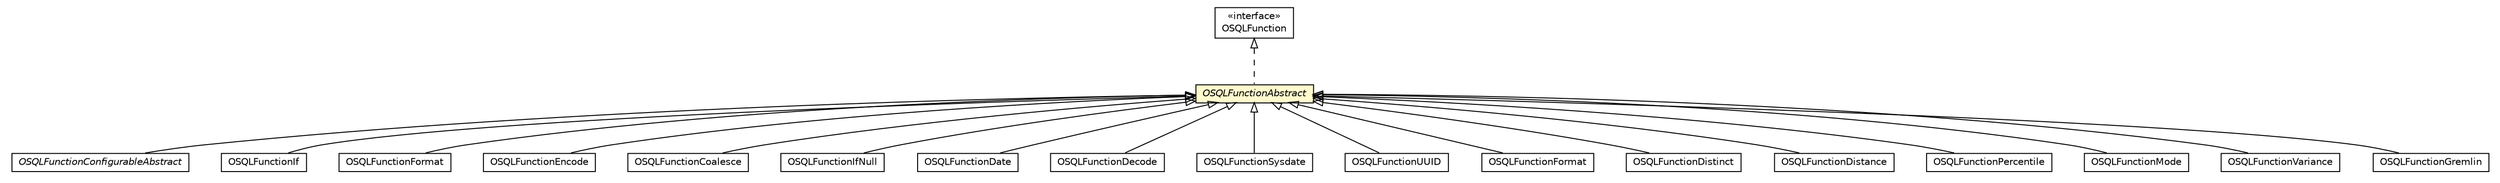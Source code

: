 #!/usr/local/bin/dot
#
# Class diagram 
# Generated by UMLGraph version R5_6-24-gf6e263 (http://www.umlgraph.org/)
#

digraph G {
	edge [fontname="Helvetica",fontsize=10,labelfontname="Helvetica",labelfontsize=10];
	node [fontname="Helvetica",fontsize=10,shape=plaintext];
	nodesep=0.25;
	ranksep=0.5;
	// com.orientechnologies.orient.core.sql.functions.OSQLFunctionAbstract
	c3297043 [label=<<table title="com.orientechnologies.orient.core.sql.functions.OSQLFunctionAbstract" border="0" cellborder="1" cellspacing="0" cellpadding="2" port="p" bgcolor="lemonChiffon" href="./OSQLFunctionAbstract.html">
		<tr><td><table border="0" cellspacing="0" cellpadding="1">
<tr><td align="center" balign="center"><font face="Helvetica-Oblique"> OSQLFunctionAbstract </font></td></tr>
		</table></td></tr>
		</table>>, URL="./OSQLFunctionAbstract.html", fontname="Helvetica", fontcolor="black", fontsize=10.0];
	// com.orientechnologies.orient.core.sql.functions.OSQLFunctionConfigurableAbstract
	c3297046 [label=<<table title="com.orientechnologies.orient.core.sql.functions.OSQLFunctionConfigurableAbstract" border="0" cellborder="1" cellspacing="0" cellpadding="2" port="p" href="./OSQLFunctionConfigurableAbstract.html">
		<tr><td><table border="0" cellspacing="0" cellpadding="1">
<tr><td align="center" balign="center"><font face="Helvetica-Oblique"> OSQLFunctionConfigurableAbstract </font></td></tr>
		</table></td></tr>
		</table>>, URL="./OSQLFunctionConfigurableAbstract.html", fontname="Helvetica", fontcolor="black", fontsize=10.0];
	// com.orientechnologies.orient.core.sql.functions.OSQLFunction
	c3297050 [label=<<table title="com.orientechnologies.orient.core.sql.functions.OSQLFunction" border="0" cellborder="1" cellspacing="0" cellpadding="2" port="p" href="./OSQLFunction.html">
		<tr><td><table border="0" cellspacing="0" cellpadding="1">
<tr><td align="center" balign="center"> &#171;interface&#187; </td></tr>
<tr><td align="center" balign="center"> OSQLFunction </td></tr>
		</table></td></tr>
		</table>>, URL="./OSQLFunction.html", fontname="Helvetica", fontcolor="black", fontsize=10.0];
	// com.orientechnologies.orient.core.sql.functions.misc.OSQLFunctionIf
	c3297051 [label=<<table title="com.orientechnologies.orient.core.sql.functions.misc.OSQLFunctionIf" border="0" cellborder="1" cellspacing="0" cellpadding="2" port="p" href="./misc/OSQLFunctionIf.html">
		<tr><td><table border="0" cellspacing="0" cellpadding="1">
<tr><td align="center" balign="center"> OSQLFunctionIf </td></tr>
		</table></td></tr>
		</table>>, URL="./misc/OSQLFunctionIf.html", fontname="Helvetica", fontcolor="black", fontsize=10.0];
	// com.orientechnologies.orient.core.sql.functions.misc.OSQLFunctionFormat
	c3297054 [label=<<table title="com.orientechnologies.orient.core.sql.functions.misc.OSQLFunctionFormat" border="0" cellborder="1" cellspacing="0" cellpadding="2" port="p" href="./misc/OSQLFunctionFormat.html">
		<tr><td><table border="0" cellspacing="0" cellpadding="1">
<tr><td align="center" balign="center"> OSQLFunctionFormat </td></tr>
		</table></td></tr>
		</table>>, URL="./misc/OSQLFunctionFormat.html", fontname="Helvetica", fontcolor="black", fontsize=10.0];
	// com.orientechnologies.orient.core.sql.functions.misc.OSQLFunctionEncode
	c3297055 [label=<<table title="com.orientechnologies.orient.core.sql.functions.misc.OSQLFunctionEncode" border="0" cellborder="1" cellspacing="0" cellpadding="2" port="p" href="./misc/OSQLFunctionEncode.html">
		<tr><td><table border="0" cellspacing="0" cellpadding="1">
<tr><td align="center" balign="center"> OSQLFunctionEncode </td></tr>
		</table></td></tr>
		</table>>, URL="./misc/OSQLFunctionEncode.html", fontname="Helvetica", fontcolor="black", fontsize=10.0];
	// com.orientechnologies.orient.core.sql.functions.misc.OSQLFunctionCoalesce
	c3297056 [label=<<table title="com.orientechnologies.orient.core.sql.functions.misc.OSQLFunctionCoalesce" border="0" cellborder="1" cellspacing="0" cellpadding="2" port="p" href="./misc/OSQLFunctionCoalesce.html">
		<tr><td><table border="0" cellspacing="0" cellpadding="1">
<tr><td align="center" balign="center"> OSQLFunctionCoalesce </td></tr>
		</table></td></tr>
		</table>>, URL="./misc/OSQLFunctionCoalesce.html", fontname="Helvetica", fontcolor="black", fontsize=10.0];
	// com.orientechnologies.orient.core.sql.functions.misc.OSQLFunctionIfNull
	c3297057 [label=<<table title="com.orientechnologies.orient.core.sql.functions.misc.OSQLFunctionIfNull" border="0" cellborder="1" cellspacing="0" cellpadding="2" port="p" href="./misc/OSQLFunctionIfNull.html">
		<tr><td><table border="0" cellspacing="0" cellpadding="1">
<tr><td align="center" balign="center"> OSQLFunctionIfNull </td></tr>
		</table></td></tr>
		</table>>, URL="./misc/OSQLFunctionIfNull.html", fontname="Helvetica", fontcolor="black", fontsize=10.0];
	// com.orientechnologies.orient.core.sql.functions.misc.OSQLFunctionDate
	c3297058 [label=<<table title="com.orientechnologies.orient.core.sql.functions.misc.OSQLFunctionDate" border="0" cellborder="1" cellspacing="0" cellpadding="2" port="p" href="./misc/OSQLFunctionDate.html">
		<tr><td><table border="0" cellspacing="0" cellpadding="1">
<tr><td align="center" balign="center"> OSQLFunctionDate </td></tr>
		</table></td></tr>
		</table>>, URL="./misc/OSQLFunctionDate.html", fontname="Helvetica", fontcolor="black", fontsize=10.0];
	// com.orientechnologies.orient.core.sql.functions.misc.OSQLFunctionDecode
	c3297060 [label=<<table title="com.orientechnologies.orient.core.sql.functions.misc.OSQLFunctionDecode" border="0" cellborder="1" cellspacing="0" cellpadding="2" port="p" href="./misc/OSQLFunctionDecode.html">
		<tr><td><table border="0" cellspacing="0" cellpadding="1">
<tr><td align="center" balign="center"> OSQLFunctionDecode </td></tr>
		</table></td></tr>
		</table>>, URL="./misc/OSQLFunctionDecode.html", fontname="Helvetica", fontcolor="black", fontsize=10.0];
	// com.orientechnologies.orient.core.sql.functions.misc.OSQLFunctionSysdate
	c3297061 [label=<<table title="com.orientechnologies.orient.core.sql.functions.misc.OSQLFunctionSysdate" border="0" cellborder="1" cellspacing="0" cellpadding="2" port="p" href="./misc/OSQLFunctionSysdate.html">
		<tr><td><table border="0" cellspacing="0" cellpadding="1">
<tr><td align="center" balign="center"> OSQLFunctionSysdate </td></tr>
		</table></td></tr>
		</table>>, URL="./misc/OSQLFunctionSysdate.html", fontname="Helvetica", fontcolor="black", fontsize=10.0];
	// com.orientechnologies.orient.core.sql.functions.misc.OSQLFunctionUUID
	c3297062 [label=<<table title="com.orientechnologies.orient.core.sql.functions.misc.OSQLFunctionUUID" border="0" cellborder="1" cellspacing="0" cellpadding="2" port="p" href="./misc/OSQLFunctionUUID.html">
		<tr><td><table border="0" cellspacing="0" cellpadding="1">
<tr><td align="center" balign="center"> OSQLFunctionUUID </td></tr>
		</table></td></tr>
		</table>>, URL="./misc/OSQLFunctionUUID.html", fontname="Helvetica", fontcolor="black", fontsize=10.0];
	// com.orientechnologies.orient.core.sql.functions.text.OSQLFunctionFormat
	c3297067 [label=<<table title="com.orientechnologies.orient.core.sql.functions.text.OSQLFunctionFormat" border="0" cellborder="1" cellspacing="0" cellpadding="2" port="p" href="./text/OSQLFunctionFormat.html">
		<tr><td><table border="0" cellspacing="0" cellpadding="1">
<tr><td align="center" balign="center"> OSQLFunctionFormat </td></tr>
		</table></td></tr>
		</table>>, URL="./text/OSQLFunctionFormat.html", fontname="Helvetica", fontcolor="black", fontsize=10.0];
	// com.orientechnologies.orient.core.sql.functions.coll.OSQLFunctionDistinct
	c3297087 [label=<<table title="com.orientechnologies.orient.core.sql.functions.coll.OSQLFunctionDistinct" border="0" cellborder="1" cellspacing="0" cellpadding="2" port="p" href="./coll/OSQLFunctionDistinct.html">
		<tr><td><table border="0" cellspacing="0" cellpadding="1">
<tr><td align="center" balign="center"> OSQLFunctionDistinct </td></tr>
		</table></td></tr>
		</table>>, URL="./coll/OSQLFunctionDistinct.html", fontname="Helvetica", fontcolor="black", fontsize=10.0];
	// com.orientechnologies.orient.core.sql.functions.geo.OSQLFunctionDistance
	c3297101 [label=<<table title="com.orientechnologies.orient.core.sql.functions.geo.OSQLFunctionDistance" border="0" cellborder="1" cellspacing="0" cellpadding="2" port="p" href="./geo/OSQLFunctionDistance.html">
		<tr><td><table border="0" cellspacing="0" cellpadding="1">
<tr><td align="center" balign="center"> OSQLFunctionDistance </td></tr>
		</table></td></tr>
		</table>>, URL="./geo/OSQLFunctionDistance.html", fontname="Helvetica", fontcolor="black", fontsize=10.0];
	// com.orientechnologies.orient.core.sql.functions.stat.OSQLFunctionPercentile
	c3297102 [label=<<table title="com.orientechnologies.orient.core.sql.functions.stat.OSQLFunctionPercentile" border="0" cellborder="1" cellspacing="0" cellpadding="2" port="p" href="./stat/OSQLFunctionPercentile.html">
		<tr><td><table border="0" cellspacing="0" cellpadding="1">
<tr><td align="center" balign="center"> OSQLFunctionPercentile </td></tr>
		</table></td></tr>
		</table>>, URL="./stat/OSQLFunctionPercentile.html", fontname="Helvetica", fontcolor="black", fontsize=10.0];
	// com.orientechnologies.orient.core.sql.functions.stat.OSQLFunctionMode
	c3297105 [label=<<table title="com.orientechnologies.orient.core.sql.functions.stat.OSQLFunctionMode" border="0" cellborder="1" cellspacing="0" cellpadding="2" port="p" href="./stat/OSQLFunctionMode.html">
		<tr><td><table border="0" cellspacing="0" cellpadding="1">
<tr><td align="center" balign="center"> OSQLFunctionMode </td></tr>
		</table></td></tr>
		</table>>, URL="./stat/OSQLFunctionMode.html", fontname="Helvetica", fontcolor="black", fontsize=10.0];
	// com.orientechnologies.orient.core.sql.functions.stat.OSQLFunctionVariance
	c3297106 [label=<<table title="com.orientechnologies.orient.core.sql.functions.stat.OSQLFunctionVariance" border="0" cellborder="1" cellspacing="0" cellpadding="2" port="p" href="./stat/OSQLFunctionVariance.html">
		<tr><td><table border="0" cellspacing="0" cellpadding="1">
<tr><td align="center" balign="center"> OSQLFunctionVariance </td></tr>
		</table></td></tr>
		</table>>, URL="./stat/OSQLFunctionVariance.html", fontname="Helvetica", fontcolor="black", fontsize=10.0];
	// com.orientechnologies.orient.graph.sql.functions.OSQLFunctionGremlin
	c3298018 [label=<<table title="com.orientechnologies.orient.graph.sql.functions.OSQLFunctionGremlin" border="0" cellborder="1" cellspacing="0" cellpadding="2" port="p" href="../../../graph/sql/functions/OSQLFunctionGremlin.html">
		<tr><td><table border="0" cellspacing="0" cellpadding="1">
<tr><td align="center" balign="center"> OSQLFunctionGremlin </td></tr>
		</table></td></tr>
		</table>>, URL="../../../graph/sql/functions/OSQLFunctionGremlin.html", fontname="Helvetica", fontcolor="black", fontsize=10.0];
	//com.orientechnologies.orient.core.sql.functions.OSQLFunctionAbstract implements com.orientechnologies.orient.core.sql.functions.OSQLFunction
	c3297050:p -> c3297043:p [dir=back,arrowtail=empty,style=dashed];
	//com.orientechnologies.orient.core.sql.functions.OSQLFunctionConfigurableAbstract extends com.orientechnologies.orient.core.sql.functions.OSQLFunctionAbstract
	c3297043:p -> c3297046:p [dir=back,arrowtail=empty];
	//com.orientechnologies.orient.core.sql.functions.misc.OSQLFunctionIf extends com.orientechnologies.orient.core.sql.functions.OSQLFunctionAbstract
	c3297043:p -> c3297051:p [dir=back,arrowtail=empty];
	//com.orientechnologies.orient.core.sql.functions.misc.OSQLFunctionFormat extends com.orientechnologies.orient.core.sql.functions.OSQLFunctionAbstract
	c3297043:p -> c3297054:p [dir=back,arrowtail=empty];
	//com.orientechnologies.orient.core.sql.functions.misc.OSQLFunctionEncode extends com.orientechnologies.orient.core.sql.functions.OSQLFunctionAbstract
	c3297043:p -> c3297055:p [dir=back,arrowtail=empty];
	//com.orientechnologies.orient.core.sql.functions.misc.OSQLFunctionCoalesce extends com.orientechnologies.orient.core.sql.functions.OSQLFunctionAbstract
	c3297043:p -> c3297056:p [dir=back,arrowtail=empty];
	//com.orientechnologies.orient.core.sql.functions.misc.OSQLFunctionIfNull extends com.orientechnologies.orient.core.sql.functions.OSQLFunctionAbstract
	c3297043:p -> c3297057:p [dir=back,arrowtail=empty];
	//com.orientechnologies.orient.core.sql.functions.misc.OSQLFunctionDate extends com.orientechnologies.orient.core.sql.functions.OSQLFunctionAbstract
	c3297043:p -> c3297058:p [dir=back,arrowtail=empty];
	//com.orientechnologies.orient.core.sql.functions.misc.OSQLFunctionDecode extends com.orientechnologies.orient.core.sql.functions.OSQLFunctionAbstract
	c3297043:p -> c3297060:p [dir=back,arrowtail=empty];
	//com.orientechnologies.orient.core.sql.functions.misc.OSQLFunctionSysdate extends com.orientechnologies.orient.core.sql.functions.OSQLFunctionAbstract
	c3297043:p -> c3297061:p [dir=back,arrowtail=empty];
	//com.orientechnologies.orient.core.sql.functions.misc.OSQLFunctionUUID extends com.orientechnologies.orient.core.sql.functions.OSQLFunctionAbstract
	c3297043:p -> c3297062:p [dir=back,arrowtail=empty];
	//com.orientechnologies.orient.core.sql.functions.text.OSQLFunctionFormat extends com.orientechnologies.orient.core.sql.functions.OSQLFunctionAbstract
	c3297043:p -> c3297067:p [dir=back,arrowtail=empty];
	//com.orientechnologies.orient.core.sql.functions.coll.OSQLFunctionDistinct extends com.orientechnologies.orient.core.sql.functions.OSQLFunctionAbstract
	c3297043:p -> c3297087:p [dir=back,arrowtail=empty];
	//com.orientechnologies.orient.core.sql.functions.geo.OSQLFunctionDistance extends com.orientechnologies.orient.core.sql.functions.OSQLFunctionAbstract
	c3297043:p -> c3297101:p [dir=back,arrowtail=empty];
	//com.orientechnologies.orient.core.sql.functions.stat.OSQLFunctionPercentile extends com.orientechnologies.orient.core.sql.functions.OSQLFunctionAbstract
	c3297043:p -> c3297102:p [dir=back,arrowtail=empty];
	//com.orientechnologies.orient.core.sql.functions.stat.OSQLFunctionMode extends com.orientechnologies.orient.core.sql.functions.OSQLFunctionAbstract
	c3297043:p -> c3297105:p [dir=back,arrowtail=empty];
	//com.orientechnologies.orient.core.sql.functions.stat.OSQLFunctionVariance extends com.orientechnologies.orient.core.sql.functions.OSQLFunctionAbstract
	c3297043:p -> c3297106:p [dir=back,arrowtail=empty];
	//com.orientechnologies.orient.graph.sql.functions.OSQLFunctionGremlin extends com.orientechnologies.orient.core.sql.functions.OSQLFunctionAbstract
	c3297043:p -> c3298018:p [dir=back,arrowtail=empty];
}

